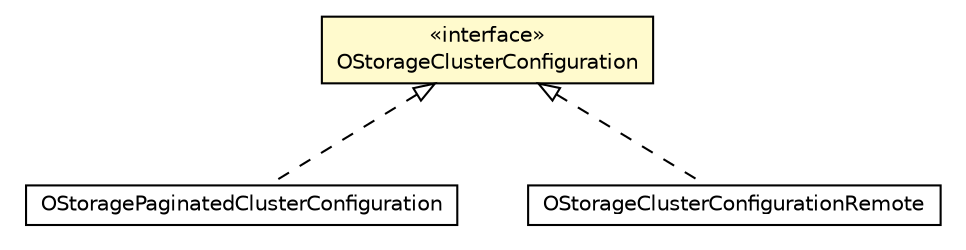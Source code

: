 #!/usr/local/bin/dot
#
# Class diagram 
# Generated by UMLGraph version R5_6-24-gf6e263 (http://www.umlgraph.org/)
#

digraph G {
	edge [fontname="Helvetica",fontsize=10,labelfontname="Helvetica",labelfontsize=10];
	node [fontname="Helvetica",fontsize=10,shape=plaintext];
	nodesep=0.25;
	ranksep=0.5;
	// com.orientechnologies.orient.core.config.OStorageClusterConfiguration
	c6915746 [label=<<table title="com.orientechnologies.orient.core.config.OStorageClusterConfiguration" border="0" cellborder="1" cellspacing="0" cellpadding="2" port="p" bgcolor="lemonChiffon" href="./OStorageClusterConfiguration.html">
		<tr><td><table border="0" cellspacing="0" cellpadding="1">
<tr><td align="center" balign="center"> &#171;interface&#187; </td></tr>
<tr><td align="center" balign="center"> OStorageClusterConfiguration </td></tr>
		</table></td></tr>
		</table>>, URL="./OStorageClusterConfiguration.html", fontname="Helvetica", fontcolor="black", fontsize=10.0];
	// com.orientechnologies.orient.core.config.OStoragePaginatedClusterConfiguration
	c6915751 [label=<<table title="com.orientechnologies.orient.core.config.OStoragePaginatedClusterConfiguration" border="0" cellborder="1" cellspacing="0" cellpadding="2" port="p" href="./OStoragePaginatedClusterConfiguration.html">
		<tr><td><table border="0" cellspacing="0" cellpadding="1">
<tr><td align="center" balign="center"> OStoragePaginatedClusterConfiguration </td></tr>
		</table></td></tr>
		</table>>, URL="./OStoragePaginatedClusterConfiguration.html", fontname="Helvetica", fontcolor="black", fontsize=10.0];
	// com.orientechnologies.orient.client.remote.OStorageClusterConfigurationRemote
	c6915979 [label=<<table title="com.orientechnologies.orient.client.remote.OStorageClusterConfigurationRemote" border="0" cellborder="1" cellspacing="0" cellpadding="2" port="p" href="../../client/remote/OStorageClusterConfigurationRemote.html">
		<tr><td><table border="0" cellspacing="0" cellpadding="1">
<tr><td align="center" balign="center"> OStorageClusterConfigurationRemote </td></tr>
		</table></td></tr>
		</table>>, URL="../../client/remote/OStorageClusterConfigurationRemote.html", fontname="Helvetica", fontcolor="black", fontsize=10.0];
	//com.orientechnologies.orient.core.config.OStoragePaginatedClusterConfiguration implements com.orientechnologies.orient.core.config.OStorageClusterConfiguration
	c6915746:p -> c6915751:p [dir=back,arrowtail=empty,style=dashed];
	//com.orientechnologies.orient.client.remote.OStorageClusterConfigurationRemote implements com.orientechnologies.orient.core.config.OStorageClusterConfiguration
	c6915746:p -> c6915979:p [dir=back,arrowtail=empty,style=dashed];
}


